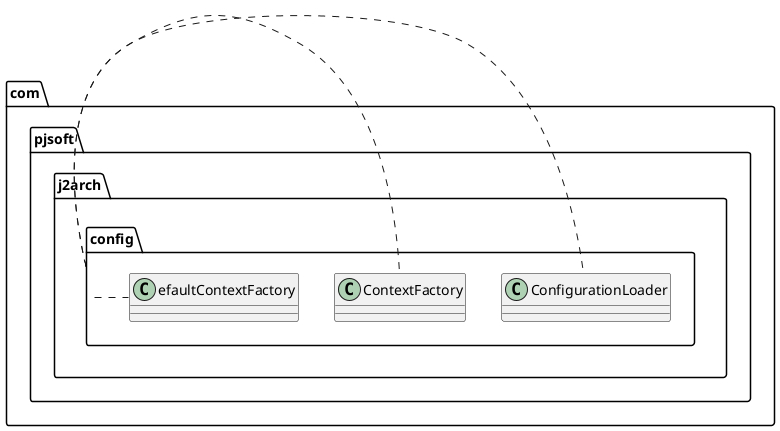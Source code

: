 @startuml
package com.pjsoft.j2arch.config {
    com.pjsoft.j2arch.config.ConfigurationLoader
    com.pjsoft.j2arch.config.ContextFactory
    com.pjsoft.j2arch.config.DefaultContextFactory
}
@enduml
